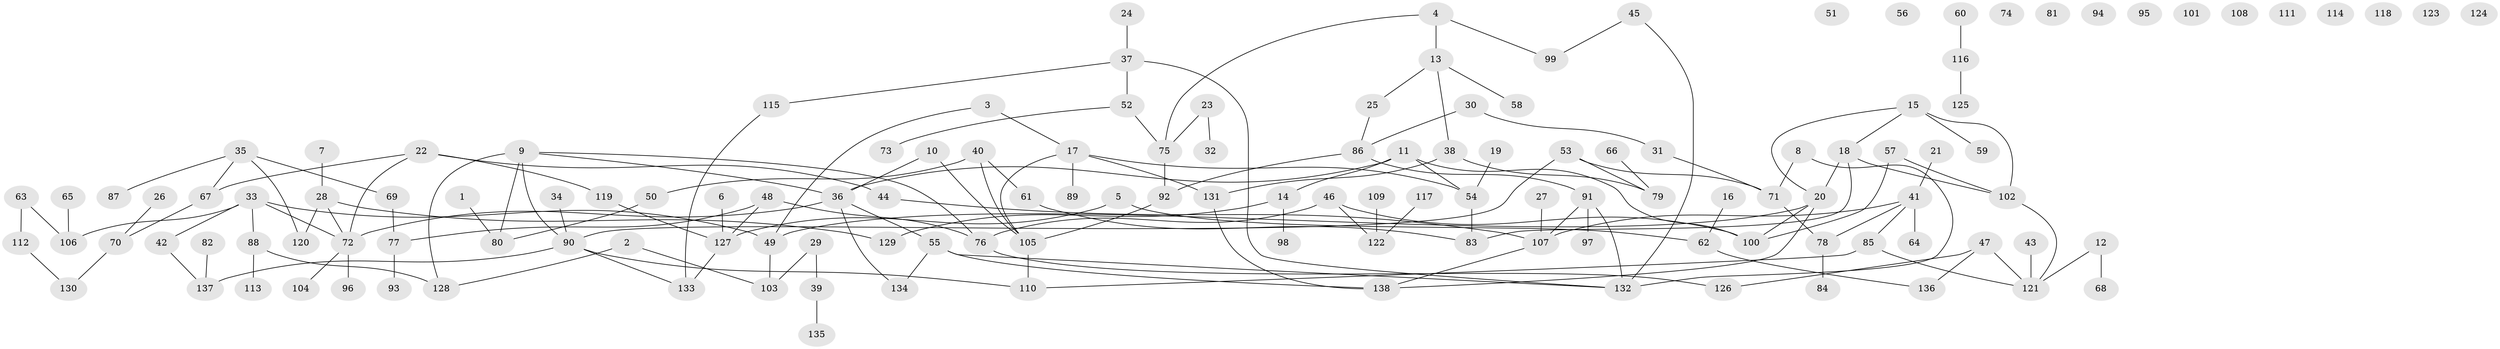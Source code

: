 // coarse degree distribution, {2: 0.22916666666666666, 4: 0.0625, 3: 0.15625, 5: 0.13541666666666666, 7: 0.020833333333333332, 1: 0.22916666666666666, 8: 0.010416666666666666, 6: 0.020833333333333332, 0: 0.13541666666666666}
// Generated by graph-tools (version 1.1) at 2025/23/03/03/25 07:23:25]
// undirected, 138 vertices, 162 edges
graph export_dot {
graph [start="1"]
  node [color=gray90,style=filled];
  1;
  2;
  3;
  4;
  5;
  6;
  7;
  8;
  9;
  10;
  11;
  12;
  13;
  14;
  15;
  16;
  17;
  18;
  19;
  20;
  21;
  22;
  23;
  24;
  25;
  26;
  27;
  28;
  29;
  30;
  31;
  32;
  33;
  34;
  35;
  36;
  37;
  38;
  39;
  40;
  41;
  42;
  43;
  44;
  45;
  46;
  47;
  48;
  49;
  50;
  51;
  52;
  53;
  54;
  55;
  56;
  57;
  58;
  59;
  60;
  61;
  62;
  63;
  64;
  65;
  66;
  67;
  68;
  69;
  70;
  71;
  72;
  73;
  74;
  75;
  76;
  77;
  78;
  79;
  80;
  81;
  82;
  83;
  84;
  85;
  86;
  87;
  88;
  89;
  90;
  91;
  92;
  93;
  94;
  95;
  96;
  97;
  98;
  99;
  100;
  101;
  102;
  103;
  104;
  105;
  106;
  107;
  108;
  109;
  110;
  111;
  112;
  113;
  114;
  115;
  116;
  117;
  118;
  119;
  120;
  121;
  122;
  123;
  124;
  125;
  126;
  127;
  128;
  129;
  130;
  131;
  132;
  133;
  134;
  135;
  136;
  137;
  138;
  1 -- 80;
  2 -- 103;
  2 -- 128;
  3 -- 17;
  3 -- 49;
  4 -- 13;
  4 -- 75;
  4 -- 99;
  5 -- 62;
  5 -- 127;
  6 -- 127;
  7 -- 28;
  8 -- 71;
  8 -- 132;
  9 -- 36;
  9 -- 76;
  9 -- 80;
  9 -- 90;
  9 -- 128;
  10 -- 36;
  10 -- 105;
  11 -- 14;
  11 -- 36;
  11 -- 54;
  11 -- 100;
  12 -- 68;
  12 -- 121;
  13 -- 25;
  13 -- 38;
  13 -- 58;
  14 -- 98;
  14 -- 129;
  15 -- 18;
  15 -- 20;
  15 -- 59;
  15 -- 102;
  16 -- 62;
  17 -- 54;
  17 -- 89;
  17 -- 105;
  17 -- 131;
  18 -- 20;
  18 -- 83;
  18 -- 102;
  19 -- 54;
  20 -- 49;
  20 -- 100;
  20 -- 138;
  21 -- 41;
  22 -- 44;
  22 -- 67;
  22 -- 72;
  22 -- 119;
  23 -- 32;
  23 -- 75;
  24 -- 37;
  25 -- 86;
  26 -- 70;
  27 -- 107;
  28 -- 72;
  28 -- 120;
  28 -- 129;
  29 -- 39;
  29 -- 103;
  30 -- 31;
  30 -- 86;
  31 -- 71;
  33 -- 42;
  33 -- 49;
  33 -- 72;
  33 -- 88;
  33 -- 106;
  34 -- 90;
  35 -- 67;
  35 -- 69;
  35 -- 87;
  35 -- 120;
  36 -- 55;
  36 -- 72;
  36 -- 134;
  37 -- 52;
  37 -- 115;
  37 -- 132;
  38 -- 79;
  38 -- 131;
  39 -- 135;
  40 -- 50;
  40 -- 61;
  40 -- 105;
  41 -- 64;
  41 -- 78;
  41 -- 85;
  41 -- 107;
  42 -- 137;
  43 -- 121;
  44 -- 107;
  45 -- 99;
  45 -- 132;
  46 -- 76;
  46 -- 100;
  46 -- 122;
  47 -- 121;
  47 -- 126;
  47 -- 136;
  48 -- 76;
  48 -- 77;
  48 -- 127;
  49 -- 103;
  50 -- 80;
  52 -- 73;
  52 -- 75;
  53 -- 71;
  53 -- 79;
  53 -- 90;
  54 -- 83;
  55 -- 132;
  55 -- 134;
  55 -- 138;
  57 -- 100;
  57 -- 102;
  60 -- 116;
  61 -- 83;
  62 -- 136;
  63 -- 106;
  63 -- 112;
  65 -- 106;
  66 -- 79;
  67 -- 70;
  69 -- 77;
  70 -- 130;
  71 -- 78;
  72 -- 96;
  72 -- 104;
  75 -- 92;
  76 -- 126;
  77 -- 93;
  78 -- 84;
  82 -- 137;
  85 -- 110;
  85 -- 121;
  86 -- 91;
  86 -- 92;
  88 -- 113;
  88 -- 128;
  90 -- 110;
  90 -- 133;
  90 -- 137;
  91 -- 97;
  91 -- 107;
  91 -- 132;
  92 -- 105;
  102 -- 121;
  105 -- 110;
  107 -- 138;
  109 -- 122;
  112 -- 130;
  115 -- 133;
  116 -- 125;
  117 -- 122;
  119 -- 127;
  127 -- 133;
  131 -- 138;
}
